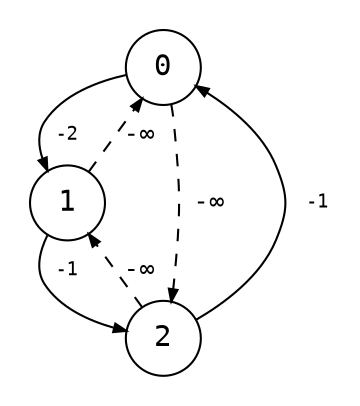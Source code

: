 digraph {
    node [shape=circle, fontname="monospace", fixedsize=true, width=0.5];
    edge [arrowsize=0.6, fontname="monospace", fontsize=9];
    layout=dot;
    pad=0.2;
    ranksep=0.2;

    0 -> 1 [label=" -2"];
    1 -> 2 [label=" -1"];
    2 -> 0 [label="  -1"];

    0 -> 2 [label=" -∞ ", style=dashed, fontsize=12];
    1 -> 0 [label="-∞ ", style=dashed, fontsize=12];
    2 -> 1 [label="-∞ ", style=dashed, fontsize=12];
}